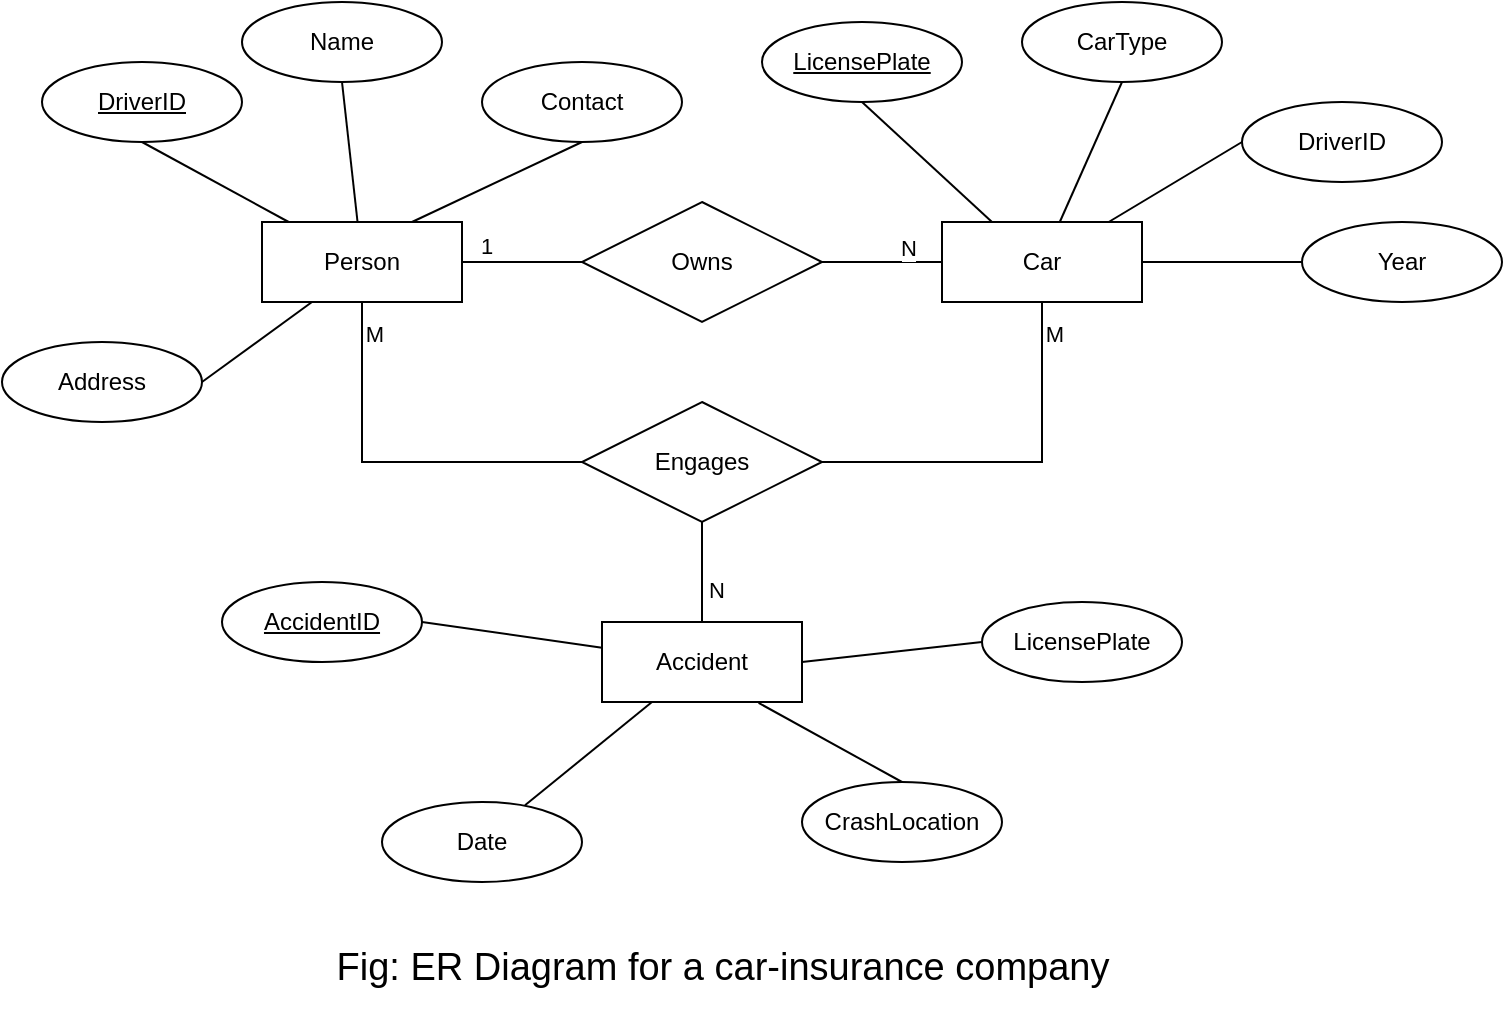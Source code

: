 <mxfile version="22.1.2" type="device">
  <diagram name="Page-1" id="9E4r6_GpMnyCm2dVhbMS">
    <mxGraphModel dx="1050" dy="638" grid="1" gridSize="10" guides="1" tooltips="1" connect="1" arrows="1" fold="1" page="1" pageScale="1" pageWidth="1169" pageHeight="827" math="0" shadow="0">
      <root>
        <mxCell id="0" />
        <mxCell id="1" parent="0" />
        <mxCell id="QX4r9ttHXjNhZiVPAXf4-50" value="" style="group" vertex="1" connectable="0" parent="1">
          <mxGeometry x="170" y="90" width="750" height="503" as="geometry" />
        </mxCell>
        <mxCell id="QX4r9ttHXjNhZiVPAXf4-46" value="" style="group" vertex="1" connectable="0" parent="QX4r9ttHXjNhZiVPAXf4-50">
          <mxGeometry width="750" height="440.0" as="geometry" />
        </mxCell>
        <mxCell id="QX4r9ttHXjNhZiVPAXf4-48" style="rounded=0;orthogonalLoop=1;jettySize=auto;html=1;endArrow=none;endFill=0;entryX=0;entryY=0.5;entryDx=0;entryDy=0;" edge="1" parent="QX4r9ttHXjNhZiVPAXf4-46" source="QX4r9ttHXjNhZiVPAXf4-1" target="QX4r9ttHXjNhZiVPAXf4-49">
          <mxGeometry relative="1" as="geometry">
            <mxPoint x="650" y="130" as="targetPoint" />
          </mxGeometry>
        </mxCell>
        <mxCell id="QX4r9ttHXjNhZiVPAXf4-1" value="Car" style="whiteSpace=wrap;html=1;align=center;" vertex="1" parent="QX4r9ttHXjNhZiVPAXf4-46">
          <mxGeometry x="470" y="110" width="100" height="40" as="geometry" />
        </mxCell>
        <mxCell id="QX4r9ttHXjNhZiVPAXf4-2" value="Person" style="whiteSpace=wrap;html=1;align=center;" vertex="1" parent="QX4r9ttHXjNhZiVPAXf4-46">
          <mxGeometry x="130" y="110" width="100" height="40" as="geometry" />
        </mxCell>
        <mxCell id="QX4r9ttHXjNhZiVPAXf4-3" value="Accident" style="whiteSpace=wrap;html=1;align=center;" vertex="1" parent="QX4r9ttHXjNhZiVPAXf4-46">
          <mxGeometry x="300" y="310" width="100" height="40" as="geometry" />
        </mxCell>
        <mxCell id="QX4r9ttHXjNhZiVPAXf4-7" style="edgeStyle=orthogonalEdgeStyle;rounded=0;orthogonalLoop=1;jettySize=auto;html=1;entryX=0;entryY=0.5;entryDx=0;entryDy=0;endArrow=none;endFill=0;" edge="1" parent="QX4r9ttHXjNhZiVPAXf4-46" source="QX4r9ttHXjNhZiVPAXf4-5" target="QX4r9ttHXjNhZiVPAXf4-1">
          <mxGeometry relative="1" as="geometry" />
        </mxCell>
        <mxCell id="QX4r9ttHXjNhZiVPAXf4-41" value="N" style="edgeLabel;html=1;align=center;verticalAlign=middle;resizable=0;points=[];" vertex="1" connectable="0" parent="QX4r9ttHXjNhZiVPAXf4-7">
          <mxGeometry x="0.433" y="2" relative="1" as="geometry">
            <mxPoint y="-5" as="offset" />
          </mxGeometry>
        </mxCell>
        <mxCell id="QX4r9ttHXjNhZiVPAXf4-5" value="Owns" style="shape=rhombus;perimeter=rhombusPerimeter;whiteSpace=wrap;html=1;align=center;" vertex="1" parent="QX4r9ttHXjNhZiVPAXf4-46">
          <mxGeometry x="290" y="100" width="120" height="60" as="geometry" />
        </mxCell>
        <mxCell id="QX4r9ttHXjNhZiVPAXf4-6" style="edgeStyle=orthogonalEdgeStyle;rounded=0;orthogonalLoop=1;jettySize=auto;html=1;entryX=0;entryY=0.5;entryDx=0;entryDy=0;endArrow=none;endFill=0;" edge="1" parent="QX4r9ttHXjNhZiVPAXf4-46" source="QX4r9ttHXjNhZiVPAXf4-2" target="QX4r9ttHXjNhZiVPAXf4-5">
          <mxGeometry relative="1" as="geometry" />
        </mxCell>
        <mxCell id="QX4r9ttHXjNhZiVPAXf4-40" value="1" style="edgeLabel;html=1;align=center;verticalAlign=middle;resizable=0;points=[];" vertex="1" connectable="0" parent="QX4r9ttHXjNhZiVPAXf4-6">
          <mxGeometry x="-0.622" y="3" relative="1" as="geometry">
            <mxPoint y="-5" as="offset" />
          </mxGeometry>
        </mxCell>
        <mxCell id="QX4r9ttHXjNhZiVPAXf4-10" value="DriverID" style="ellipse;whiteSpace=wrap;html=1;align=center;fontStyle=4;" vertex="1" parent="QX4r9ttHXjNhZiVPAXf4-46">
          <mxGeometry x="20" y="30" width="100" height="40" as="geometry" />
        </mxCell>
        <mxCell id="QX4r9ttHXjNhZiVPAXf4-11" style="rounded=0;orthogonalLoop=1;jettySize=auto;html=1;entryX=0.5;entryY=1;entryDx=0;entryDy=0;startArrow=none;startFill=0;endArrow=none;endFill=0;" edge="1" parent="QX4r9ttHXjNhZiVPAXf4-46" source="QX4r9ttHXjNhZiVPAXf4-2" target="QX4r9ttHXjNhZiVPAXf4-10">
          <mxGeometry relative="1" as="geometry" />
        </mxCell>
        <mxCell id="QX4r9ttHXjNhZiVPAXf4-12" value="Name" style="ellipse;whiteSpace=wrap;html=1;align=center;" vertex="1" parent="QX4r9ttHXjNhZiVPAXf4-46">
          <mxGeometry x="120" width="100" height="40" as="geometry" />
        </mxCell>
        <mxCell id="QX4r9ttHXjNhZiVPAXf4-15" style="rounded=0;orthogonalLoop=1;jettySize=auto;html=1;entryX=0.5;entryY=1;entryDx=0;entryDy=0;startArrow=none;startFill=0;endArrow=none;endFill=0;" edge="1" parent="QX4r9ttHXjNhZiVPAXf4-46" source="QX4r9ttHXjNhZiVPAXf4-2" target="QX4r9ttHXjNhZiVPAXf4-12">
          <mxGeometry relative="1" as="geometry" />
        </mxCell>
        <mxCell id="QX4r9ttHXjNhZiVPAXf4-13" value="Contact" style="ellipse;whiteSpace=wrap;html=1;align=center;" vertex="1" parent="QX4r9ttHXjNhZiVPAXf4-46">
          <mxGeometry x="240" y="30" width="100" height="40" as="geometry" />
        </mxCell>
        <mxCell id="QX4r9ttHXjNhZiVPAXf4-16" style="rounded=0;orthogonalLoop=1;jettySize=auto;html=1;exitX=0.75;exitY=0;exitDx=0;exitDy=0;entryX=0.5;entryY=1;entryDx=0;entryDy=0;startArrow=none;startFill=0;endArrow=none;endFill=0;" edge="1" parent="QX4r9ttHXjNhZiVPAXf4-46" source="QX4r9ttHXjNhZiVPAXf4-2" target="QX4r9ttHXjNhZiVPAXf4-13">
          <mxGeometry relative="1" as="geometry" />
        </mxCell>
        <mxCell id="QX4r9ttHXjNhZiVPAXf4-14" value="Address" style="ellipse;whiteSpace=wrap;html=1;align=center;" vertex="1" parent="QX4r9ttHXjNhZiVPAXf4-46">
          <mxGeometry y="170" width="100" height="40" as="geometry" />
        </mxCell>
        <mxCell id="QX4r9ttHXjNhZiVPAXf4-17" style="rounded=0;orthogonalLoop=1;jettySize=auto;html=1;exitX=0.25;exitY=1;exitDx=0;exitDy=0;entryX=1;entryY=0.5;entryDx=0;entryDy=0;startArrow=none;startFill=0;endArrow=none;endFill=0;" edge="1" parent="QX4r9ttHXjNhZiVPAXf4-46" source="QX4r9ttHXjNhZiVPAXf4-2" target="QX4r9ttHXjNhZiVPAXf4-14">
          <mxGeometry relative="1" as="geometry" />
        </mxCell>
        <mxCell id="QX4r9ttHXjNhZiVPAXf4-18" value="LicensePlate" style="ellipse;whiteSpace=wrap;html=1;align=center;fontStyle=4;" vertex="1" parent="QX4r9ttHXjNhZiVPAXf4-46">
          <mxGeometry x="380" y="10" width="100" height="40" as="geometry" />
        </mxCell>
        <mxCell id="QX4r9ttHXjNhZiVPAXf4-19" style="rounded=0;orthogonalLoop=1;jettySize=auto;html=1;exitX=0.25;exitY=0;exitDx=0;exitDy=0;entryX=0.5;entryY=1;entryDx=0;entryDy=0;startArrow=none;startFill=0;endArrow=none;endFill=0;" edge="1" parent="QX4r9ttHXjNhZiVPAXf4-46" source="QX4r9ttHXjNhZiVPAXf4-1" target="QX4r9ttHXjNhZiVPAXf4-18">
          <mxGeometry relative="1" as="geometry" />
        </mxCell>
        <mxCell id="QX4r9ttHXjNhZiVPAXf4-20" value="CarType" style="ellipse;whiteSpace=wrap;html=1;align=center;" vertex="1" parent="QX4r9ttHXjNhZiVPAXf4-46">
          <mxGeometry x="510" width="100" height="40" as="geometry" />
        </mxCell>
        <mxCell id="QX4r9ttHXjNhZiVPAXf4-37" style="rounded=0;orthogonalLoop=1;jettySize=auto;html=1;entryX=0.5;entryY=1;entryDx=0;entryDy=0;startArrow=none;startFill=0;endArrow=none;endFill=0;" edge="1" parent="QX4r9ttHXjNhZiVPAXf4-46" source="QX4r9ttHXjNhZiVPAXf4-1" target="QX4r9ttHXjNhZiVPAXf4-20">
          <mxGeometry relative="1" as="geometry" />
        </mxCell>
        <mxCell id="QX4r9ttHXjNhZiVPAXf4-42" style="edgeStyle=orthogonalEdgeStyle;rounded=0;orthogonalLoop=1;jettySize=auto;html=1;entryX=0.5;entryY=0;entryDx=0;entryDy=0;endArrow=none;endFill=0;" edge="1" parent="QX4r9ttHXjNhZiVPAXf4-46" source="QX4r9ttHXjNhZiVPAXf4-21" target="QX4r9ttHXjNhZiVPAXf4-3">
          <mxGeometry relative="1" as="geometry" />
        </mxCell>
        <mxCell id="QX4r9ttHXjNhZiVPAXf4-44" value="N" style="edgeLabel;html=1;align=center;verticalAlign=middle;resizable=0;points=[];" vertex="1" connectable="0" parent="QX4r9ttHXjNhZiVPAXf4-42">
          <mxGeometry x="0.06" y="1" relative="1" as="geometry">
            <mxPoint x="6" y="7" as="offset" />
          </mxGeometry>
        </mxCell>
        <mxCell id="QX4r9ttHXjNhZiVPAXf4-21" value="Engages" style="shape=rhombus;perimeter=rhombusPerimeter;whiteSpace=wrap;html=1;align=center;" vertex="1" parent="QX4r9ttHXjNhZiVPAXf4-46">
          <mxGeometry x="290" y="200" width="120" height="60" as="geometry" />
        </mxCell>
        <mxCell id="QX4r9ttHXjNhZiVPAXf4-23" style="edgeStyle=orthogonalEdgeStyle;rounded=0;orthogonalLoop=1;jettySize=auto;html=1;entryX=1;entryY=0.5;entryDx=0;entryDy=0;exitX=0.5;exitY=1;exitDx=0;exitDy=0;endArrow=none;endFill=0;" edge="1" parent="QX4r9ttHXjNhZiVPAXf4-46" source="QX4r9ttHXjNhZiVPAXf4-1" target="QX4r9ttHXjNhZiVPAXf4-21">
          <mxGeometry relative="1" as="geometry" />
        </mxCell>
        <mxCell id="QX4r9ttHXjNhZiVPAXf4-43" value="M" style="edgeLabel;html=1;align=center;verticalAlign=middle;resizable=0;points=[];" vertex="1" connectable="0" parent="QX4r9ttHXjNhZiVPAXf4-23">
          <mxGeometry x="-0.835" relative="1" as="geometry">
            <mxPoint x="6" as="offset" />
          </mxGeometry>
        </mxCell>
        <mxCell id="QX4r9ttHXjNhZiVPAXf4-22" style="edgeStyle=orthogonalEdgeStyle;rounded=0;orthogonalLoop=1;jettySize=auto;html=1;entryX=0;entryY=0.5;entryDx=0;entryDy=0;exitX=0.5;exitY=1;exitDx=0;exitDy=0;endArrow=none;endFill=0;" edge="1" parent="QX4r9ttHXjNhZiVPAXf4-46" source="QX4r9ttHXjNhZiVPAXf4-2" target="QX4r9ttHXjNhZiVPAXf4-21">
          <mxGeometry relative="1" as="geometry" />
        </mxCell>
        <mxCell id="QX4r9ttHXjNhZiVPAXf4-45" value="M" style="edgeLabel;html=1;align=center;verticalAlign=middle;resizable=0;points=[];" vertex="1" connectable="0" parent="QX4r9ttHXjNhZiVPAXf4-22">
          <mxGeometry x="-0.835" relative="1" as="geometry">
            <mxPoint x="6" as="offset" />
          </mxGeometry>
        </mxCell>
        <mxCell id="QX4r9ttHXjNhZiVPAXf4-24" value="AccidentID" style="ellipse;whiteSpace=wrap;html=1;align=center;fontStyle=4;" vertex="1" parent="QX4r9ttHXjNhZiVPAXf4-46">
          <mxGeometry x="110" y="290" width="100" height="40" as="geometry" />
        </mxCell>
        <mxCell id="QX4r9ttHXjNhZiVPAXf4-25" style="rounded=0;orthogonalLoop=1;jettySize=auto;html=1;entryX=1;entryY=0.5;entryDx=0;entryDy=0;startArrow=none;startFill=0;endArrow=none;endFill=0;" edge="1" parent="QX4r9ttHXjNhZiVPAXf4-46" source="QX4r9ttHXjNhZiVPAXf4-3" target="QX4r9ttHXjNhZiVPAXf4-24">
          <mxGeometry relative="1" as="geometry" />
        </mxCell>
        <mxCell id="QX4r9ttHXjNhZiVPAXf4-30" value="Date" style="ellipse;whiteSpace=wrap;html=1;align=center;" vertex="1" parent="QX4r9ttHXjNhZiVPAXf4-46">
          <mxGeometry x="190" y="400.0" width="100" height="40" as="geometry" />
        </mxCell>
        <mxCell id="QX4r9ttHXjNhZiVPAXf4-27" style="rounded=0;orthogonalLoop=1;jettySize=auto;html=1;exitX=0.25;exitY=1;exitDx=0;exitDy=0;entryX=0.715;entryY=0.041;entryDx=0;entryDy=0;startArrow=none;startFill=0;endArrow=none;endFill=0;entryPerimeter=0;" edge="1" parent="QX4r9ttHXjNhZiVPAXf4-46" source="QX4r9ttHXjNhZiVPAXf4-3" target="QX4r9ttHXjNhZiVPAXf4-30">
          <mxGeometry relative="1" as="geometry">
            <mxPoint x="180" y="400.0" as="targetPoint" />
          </mxGeometry>
        </mxCell>
        <mxCell id="QX4r9ttHXjNhZiVPAXf4-31" value="CrashLocation" style="ellipse;whiteSpace=wrap;html=1;align=center;" vertex="1" parent="QX4r9ttHXjNhZiVPAXf4-46">
          <mxGeometry x="400" y="390" width="100" height="40" as="geometry" />
        </mxCell>
        <mxCell id="QX4r9ttHXjNhZiVPAXf4-33" style="rounded=0;orthogonalLoop=1;jettySize=auto;html=1;exitX=0.783;exitY=1.011;exitDx=0;exitDy=0;entryX=0.5;entryY=0;entryDx=0;entryDy=0;startArrow=none;startFill=0;endArrow=none;endFill=0;exitPerimeter=0;" edge="1" parent="QX4r9ttHXjNhZiVPAXf4-46" source="QX4r9ttHXjNhZiVPAXf4-3" target="QX4r9ttHXjNhZiVPAXf4-31">
          <mxGeometry relative="1" as="geometry" />
        </mxCell>
        <mxCell id="QX4r9ttHXjNhZiVPAXf4-34" value="LicensePlate" style="ellipse;whiteSpace=wrap;html=1;align=center;" vertex="1" parent="QX4r9ttHXjNhZiVPAXf4-46">
          <mxGeometry x="490" y="300" width="100" height="40" as="geometry" />
        </mxCell>
        <mxCell id="QX4r9ttHXjNhZiVPAXf4-36" style="rounded=0;orthogonalLoop=1;jettySize=auto;html=1;exitX=1;exitY=0.5;exitDx=0;exitDy=0;entryX=0;entryY=0.5;entryDx=0;entryDy=0;startArrow=none;startFill=0;endArrow=none;endFill=0;" edge="1" parent="QX4r9ttHXjNhZiVPAXf4-46" source="QX4r9ttHXjNhZiVPAXf4-3" target="QX4r9ttHXjNhZiVPAXf4-34">
          <mxGeometry relative="1" as="geometry" />
        </mxCell>
        <mxCell id="QX4r9ttHXjNhZiVPAXf4-38" value="DriverID" style="ellipse;whiteSpace=wrap;html=1;align=center;" vertex="1" parent="QX4r9ttHXjNhZiVPAXf4-46">
          <mxGeometry x="620" y="50" width="100" height="40" as="geometry" />
        </mxCell>
        <mxCell id="QX4r9ttHXjNhZiVPAXf4-39" style="rounded=0;orthogonalLoop=1;jettySize=auto;html=1;entryX=0;entryY=0.5;entryDx=0;entryDy=0;endArrow=none;endFill=0;" edge="1" parent="QX4r9ttHXjNhZiVPAXf4-46" source="QX4r9ttHXjNhZiVPAXf4-1" target="QX4r9ttHXjNhZiVPAXf4-38">
          <mxGeometry relative="1" as="geometry" />
        </mxCell>
        <mxCell id="QX4r9ttHXjNhZiVPAXf4-49" value="Year" style="ellipse;whiteSpace=wrap;html=1;align=center;" vertex="1" parent="QX4r9ttHXjNhZiVPAXf4-46">
          <mxGeometry x="650" y="110" width="100" height="40" as="geometry" />
        </mxCell>
        <mxCell id="QX4r9ttHXjNhZiVPAXf4-47" value="Fig:&amp;nbsp;ER Diagram for a car-insurance company" style="text;html=1;align=center;verticalAlign=middle;resizable=0;points=[];autosize=1;strokeColor=none;fillColor=none;fontSize=19;" vertex="1" parent="QX4r9ttHXjNhZiVPAXf4-50">
          <mxGeometry x="155" y="463" width="410" height="40" as="geometry" />
        </mxCell>
      </root>
    </mxGraphModel>
  </diagram>
</mxfile>
